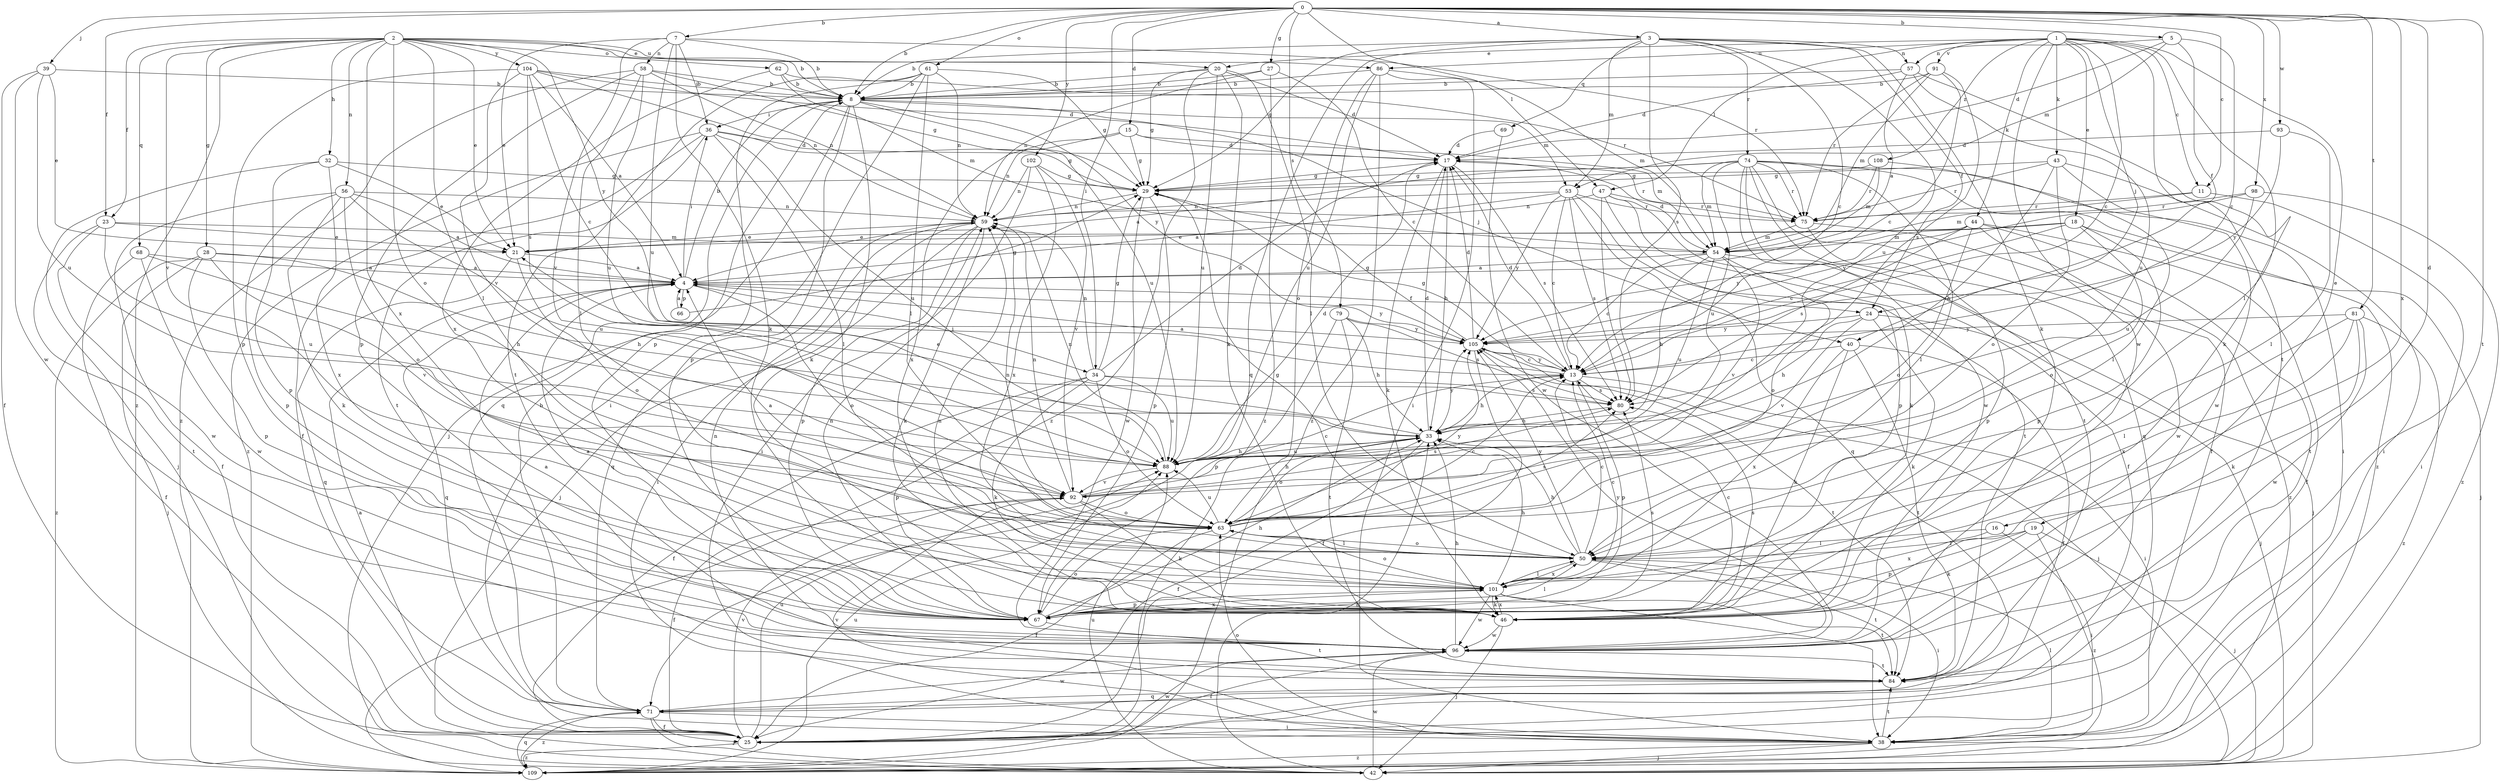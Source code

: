 strict digraph  {
0;
1;
2;
3;
4;
5;
7;
8;
11;
13;
15;
16;
17;
18;
19;
20;
21;
23;
24;
25;
27;
28;
29;
32;
33;
34;
36;
38;
39;
40;
42;
43;
44;
46;
47;
50;
53;
54;
56;
57;
58;
59;
61;
62;
63;
66;
67;
68;
69;
71;
74;
75;
79;
80;
81;
84;
86;
88;
91;
92;
93;
96;
98;
101;
102;
104;
105;
108;
109;
0 -> 3  [label=a];
0 -> 5  [label=b];
0 -> 7  [label=b];
0 -> 8  [label=b];
0 -> 11  [label=c];
0 -> 15  [label=d];
0 -> 16  [label=d];
0 -> 23  [label=f];
0 -> 27  [label=g];
0 -> 34  [label=i];
0 -> 39  [label=j];
0 -> 47  [label=l];
0 -> 61  [label=o];
0 -> 79  [label=s];
0 -> 81  [label=t];
0 -> 84  [label=t];
0 -> 93  [label=w];
0 -> 98  [label=x];
0 -> 101  [label=x];
0 -> 102  [label=y];
1 -> 11  [label=c];
1 -> 13  [label=c];
1 -> 18  [label=e];
1 -> 19  [label=e];
1 -> 20  [label=e];
1 -> 40  [label=j];
1 -> 43  [label=k];
1 -> 44  [label=k];
1 -> 47  [label=l];
1 -> 50  [label=l];
1 -> 84  [label=t];
1 -> 86  [label=u];
1 -> 91  [label=v];
1 -> 96  [label=w];
1 -> 108  [label=z];
2 -> 8  [label=b];
2 -> 20  [label=e];
2 -> 21  [label=e];
2 -> 23  [label=f];
2 -> 28  [label=g];
2 -> 32  [label=h];
2 -> 50  [label=l];
2 -> 56  [label=n];
2 -> 62  [label=o];
2 -> 63  [label=o];
2 -> 68  [label=q];
2 -> 86  [label=u];
2 -> 92  [label=v];
2 -> 101  [label=x];
2 -> 104  [label=y];
2 -> 105  [label=y];
2 -> 109  [label=z];
3 -> 8  [label=b];
3 -> 13  [label=c];
3 -> 24  [label=f];
3 -> 29  [label=g];
3 -> 46  [label=k];
3 -> 53  [label=m];
3 -> 57  [label=n];
3 -> 69  [label=q];
3 -> 71  [label=q];
3 -> 74  [label=r];
3 -> 80  [label=s];
3 -> 88  [label=u];
4 -> 8  [label=b];
4 -> 24  [label=f];
4 -> 34  [label=i];
4 -> 36  [label=i];
4 -> 63  [label=o];
4 -> 66  [label=p];
4 -> 71  [label=q];
4 -> 105  [label=y];
5 -> 13  [label=c];
5 -> 17  [label=d];
5 -> 24  [label=f];
5 -> 53  [label=m];
5 -> 57  [label=n];
7 -> 8  [label=b];
7 -> 21  [label=e];
7 -> 36  [label=i];
7 -> 46  [label=k];
7 -> 58  [label=n];
7 -> 75  [label=r];
7 -> 88  [label=u];
7 -> 92  [label=v];
8 -> 36  [label=i];
8 -> 40  [label=j];
8 -> 42  [label=j];
8 -> 46  [label=k];
8 -> 53  [label=m];
8 -> 67  [label=p];
8 -> 71  [label=q];
8 -> 88  [label=u];
8 -> 105  [label=y];
11 -> 38  [label=i];
11 -> 54  [label=m];
11 -> 75  [label=r];
13 -> 4  [label=a];
13 -> 17  [label=d];
13 -> 29  [label=g];
13 -> 33  [label=h];
13 -> 38  [label=i];
13 -> 67  [label=p];
13 -> 80  [label=s];
13 -> 105  [label=y];
15 -> 17  [label=d];
15 -> 29  [label=g];
15 -> 54  [label=m];
15 -> 59  [label=n];
15 -> 101  [label=x];
16 -> 38  [label=i];
16 -> 50  [label=l];
16 -> 101  [label=x];
17 -> 29  [label=g];
17 -> 33  [label=h];
17 -> 46  [label=k];
17 -> 75  [label=r];
17 -> 80  [label=s];
18 -> 13  [label=c];
18 -> 21  [label=e];
18 -> 42  [label=j];
18 -> 54  [label=m];
18 -> 63  [label=o];
18 -> 67  [label=p];
19 -> 42  [label=j];
19 -> 46  [label=k];
19 -> 50  [label=l];
19 -> 67  [label=p];
19 -> 109  [label=z];
20 -> 8  [label=b];
20 -> 17  [label=d];
20 -> 29  [label=g];
20 -> 46  [label=k];
20 -> 50  [label=l];
20 -> 88  [label=u];
20 -> 109  [label=z];
21 -> 4  [label=a];
21 -> 63  [label=o];
21 -> 71  [label=q];
23 -> 21  [label=e];
23 -> 54  [label=m];
23 -> 84  [label=t];
23 -> 88  [label=u];
23 -> 96  [label=w];
24 -> 33  [label=h];
24 -> 42  [label=j];
24 -> 46  [label=k];
24 -> 92  [label=v];
24 -> 105  [label=y];
25 -> 4  [label=a];
25 -> 88  [label=u];
25 -> 92  [label=v];
25 -> 96  [label=w];
25 -> 109  [label=z];
27 -> 8  [label=b];
27 -> 13  [label=c];
27 -> 59  [label=n];
27 -> 109  [label=z];
28 -> 4  [label=a];
28 -> 33  [label=h];
28 -> 42  [label=j];
28 -> 67  [label=p];
28 -> 92  [label=v];
28 -> 109  [label=z];
29 -> 59  [label=n];
29 -> 67  [label=p];
29 -> 96  [label=w];
32 -> 21  [label=e];
32 -> 29  [label=g];
32 -> 42  [label=j];
32 -> 67  [label=p];
32 -> 101  [label=x];
33 -> 17  [label=d];
33 -> 21  [label=e];
33 -> 25  [label=f];
33 -> 63  [label=o];
33 -> 88  [label=u];
33 -> 105  [label=y];
34 -> 17  [label=d];
34 -> 25  [label=f];
34 -> 29  [label=g];
34 -> 46  [label=k];
34 -> 59  [label=n];
34 -> 63  [label=o];
34 -> 67  [label=p];
34 -> 80  [label=s];
34 -> 88  [label=u];
36 -> 17  [label=d];
36 -> 25  [label=f];
36 -> 29  [label=g];
36 -> 50  [label=l];
36 -> 84  [label=t];
36 -> 88  [label=u];
36 -> 109  [label=z];
38 -> 42  [label=j];
38 -> 50  [label=l];
38 -> 63  [label=o];
38 -> 84  [label=t];
38 -> 92  [label=v];
38 -> 109  [label=z];
39 -> 8  [label=b];
39 -> 21  [label=e];
39 -> 25  [label=f];
39 -> 88  [label=u];
39 -> 96  [label=w];
40 -> 13  [label=c];
40 -> 25  [label=f];
40 -> 46  [label=k];
40 -> 84  [label=t];
40 -> 101  [label=x];
42 -> 33  [label=h];
42 -> 88  [label=u];
42 -> 96  [label=w];
43 -> 29  [label=g];
43 -> 33  [label=h];
43 -> 38  [label=i];
43 -> 63  [label=o];
43 -> 75  [label=r];
43 -> 96  [label=w];
44 -> 21  [label=e];
44 -> 25  [label=f];
44 -> 63  [label=o];
44 -> 80  [label=s];
44 -> 84  [label=t];
44 -> 96  [label=w];
44 -> 105  [label=y];
46 -> 13  [label=c];
46 -> 42  [label=j];
46 -> 59  [label=n];
46 -> 80  [label=s];
46 -> 96  [label=w];
46 -> 101  [label=x];
47 -> 25  [label=f];
47 -> 46  [label=k];
47 -> 59  [label=n];
47 -> 67  [label=p];
47 -> 75  [label=r];
47 -> 80  [label=s];
50 -> 13  [label=c];
50 -> 29  [label=g];
50 -> 33  [label=h];
50 -> 38  [label=i];
50 -> 63  [label=o];
50 -> 84  [label=t];
50 -> 101  [label=x];
50 -> 105  [label=y];
53 -> 4  [label=a];
53 -> 13  [label=c];
53 -> 59  [label=n];
53 -> 71  [label=q];
53 -> 75  [label=r];
53 -> 80  [label=s];
53 -> 84  [label=t];
53 -> 105  [label=y];
54 -> 4  [label=a];
54 -> 13  [label=c];
54 -> 17  [label=d];
54 -> 33  [label=h];
54 -> 42  [label=j];
54 -> 63  [label=o];
54 -> 88  [label=u];
54 -> 92  [label=v];
56 -> 4  [label=a];
56 -> 25  [label=f];
56 -> 46  [label=k];
56 -> 59  [label=n];
56 -> 63  [label=o];
56 -> 67  [label=p];
56 -> 88  [label=u];
57 -> 4  [label=a];
57 -> 8  [label=b];
57 -> 17  [label=d];
57 -> 46  [label=k];
57 -> 88  [label=u];
58 -> 8  [label=b];
58 -> 29  [label=g];
58 -> 50  [label=l];
58 -> 59  [label=n];
58 -> 67  [label=p];
58 -> 88  [label=u];
58 -> 109  [label=z];
59 -> 21  [label=e];
59 -> 38  [label=i];
59 -> 42  [label=j];
59 -> 46  [label=k];
59 -> 67  [label=p];
59 -> 71  [label=q];
61 -> 8  [label=b];
61 -> 29  [label=g];
61 -> 38  [label=i];
61 -> 50  [label=l];
61 -> 59  [label=n];
61 -> 67  [label=p];
61 -> 84  [label=t];
62 -> 8  [label=b];
62 -> 54  [label=m];
62 -> 75  [label=r];
62 -> 101  [label=x];
63 -> 4  [label=a];
63 -> 13  [label=c];
63 -> 25  [label=f];
63 -> 50  [label=l];
63 -> 59  [label=n];
63 -> 80  [label=s];
63 -> 88  [label=u];
63 -> 105  [label=y];
66 -> 4  [label=a];
66 -> 29  [label=g];
67 -> 4  [label=a];
67 -> 33  [label=h];
67 -> 50  [label=l];
67 -> 59  [label=n];
67 -> 63  [label=o];
67 -> 80  [label=s];
67 -> 84  [label=t];
67 -> 101  [label=x];
68 -> 4  [label=a];
68 -> 25  [label=f];
68 -> 33  [label=h];
68 -> 96  [label=w];
69 -> 17  [label=d];
69 -> 96  [label=w];
71 -> 8  [label=b];
71 -> 25  [label=f];
71 -> 38  [label=i];
71 -> 42  [label=j];
71 -> 96  [label=w];
71 -> 109  [label=z];
74 -> 4  [label=a];
74 -> 25  [label=f];
74 -> 29  [label=g];
74 -> 38  [label=i];
74 -> 50  [label=l];
74 -> 54  [label=m];
74 -> 71  [label=q];
74 -> 75  [label=r];
74 -> 84  [label=t];
74 -> 88  [label=u];
74 -> 96  [label=w];
74 -> 109  [label=z];
75 -> 54  [label=m];
75 -> 67  [label=p];
75 -> 109  [label=z];
79 -> 33  [label=h];
79 -> 67  [label=p];
79 -> 80  [label=s];
79 -> 84  [label=t];
79 -> 105  [label=y];
80 -> 33  [label=h];
81 -> 46  [label=k];
81 -> 50  [label=l];
81 -> 96  [label=w];
81 -> 101  [label=x];
81 -> 105  [label=y];
81 -> 109  [label=z];
84 -> 71  [label=q];
86 -> 8  [label=b];
86 -> 38  [label=i];
86 -> 54  [label=m];
86 -> 63  [label=o];
86 -> 88  [label=u];
86 -> 109  [label=z];
88 -> 17  [label=d];
88 -> 33  [label=h];
88 -> 59  [label=n];
88 -> 92  [label=v];
91 -> 8  [label=b];
91 -> 13  [label=c];
91 -> 54  [label=m];
91 -> 75  [label=r];
91 -> 80  [label=s];
92 -> 13  [label=c];
92 -> 25  [label=f];
92 -> 33  [label=h];
92 -> 46  [label=k];
92 -> 59  [label=n];
92 -> 63  [label=o];
92 -> 80  [label=s];
93 -> 17  [label=d];
93 -> 50  [label=l];
93 -> 105  [label=y];
96 -> 4  [label=a];
96 -> 25  [label=f];
96 -> 33  [label=h];
96 -> 59  [label=n];
96 -> 84  [label=t];
96 -> 105  [label=y];
98 -> 75  [label=r];
98 -> 88  [label=u];
98 -> 105  [label=y];
98 -> 109  [label=z];
101 -> 13  [label=c];
101 -> 33  [label=h];
101 -> 38  [label=i];
101 -> 46  [label=k];
101 -> 50  [label=l];
101 -> 63  [label=o];
101 -> 67  [label=p];
101 -> 84  [label=t];
101 -> 96  [label=w];
102 -> 29  [label=g];
102 -> 38  [label=i];
102 -> 59  [label=n];
102 -> 92  [label=v];
102 -> 101  [label=x];
104 -> 4  [label=a];
104 -> 8  [label=b];
104 -> 13  [label=c];
104 -> 17  [label=d];
104 -> 59  [label=n];
104 -> 67  [label=p];
104 -> 80  [label=s];
104 -> 92  [label=v];
105 -> 13  [label=c];
105 -> 17  [label=d];
105 -> 25  [label=f];
105 -> 29  [label=g];
105 -> 42  [label=j];
105 -> 84  [label=t];
108 -> 29  [label=g];
108 -> 50  [label=l];
108 -> 54  [label=m];
108 -> 75  [label=r];
109 -> 71  [label=q];
109 -> 88  [label=u];
}
